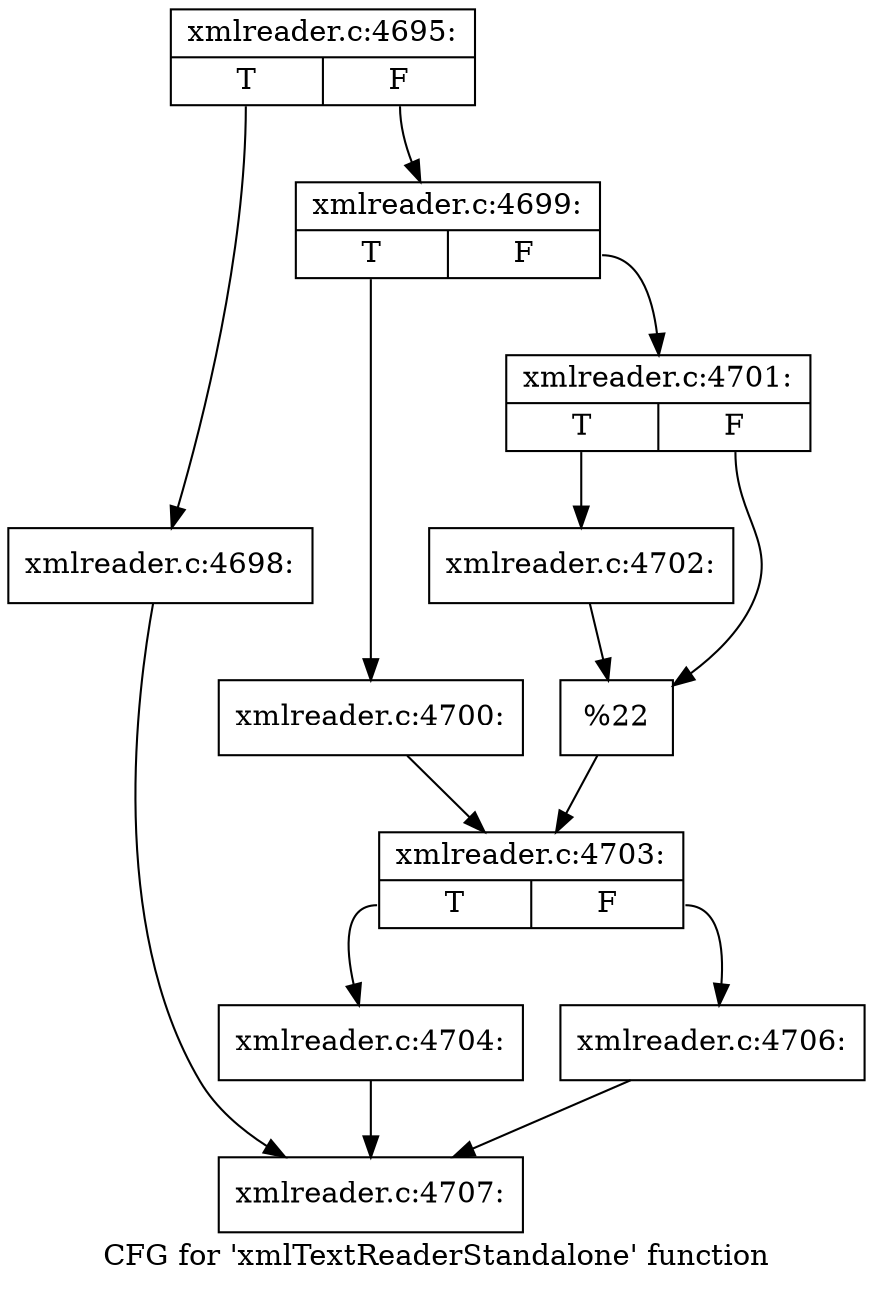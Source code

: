 digraph "CFG for 'xmlTextReaderStandalone' function" {
	label="CFG for 'xmlTextReaderStandalone' function";

	Node0x48a86b0 [shape=record,label="{xmlreader.c:4695:|{<s0>T|<s1>F}}"];
	Node0x48a86b0:s0 -> Node0x48a83c0;
	Node0x48a86b0:s1 -> Node0x48a8410;
	Node0x48a83c0 [shape=record,label="{xmlreader.c:4698:}"];
	Node0x48a83c0 -> Node0x48aa0e0;
	Node0x48a8410 [shape=record,label="{xmlreader.c:4699:|{<s0>T|<s1>F}}"];
	Node0x48a8410:s0 -> Node0x48abba0;
	Node0x48a8410:s1 -> Node0x48abc40;
	Node0x48abba0 [shape=record,label="{xmlreader.c:4700:}"];
	Node0x48abba0 -> Node0x48abbf0;
	Node0x48abc40 [shape=record,label="{xmlreader.c:4701:|{<s0>T|<s1>F}}"];
	Node0x48abc40:s0 -> Node0x48ac360;
	Node0x48abc40:s1 -> Node0x48ac3b0;
	Node0x48ac360 [shape=record,label="{xmlreader.c:4702:}"];
	Node0x48ac360 -> Node0x48ac3b0;
	Node0x48ac3b0 [shape=record,label="{%22}"];
	Node0x48ac3b0 -> Node0x48abbf0;
	Node0x48abbf0 [shape=record,label="{xmlreader.c:4703:|{<s0>T|<s1>F}}"];
	Node0x48abbf0:s0 -> Node0x48accc0;
	Node0x48abbf0:s1 -> Node0x48acd10;
	Node0x48accc0 [shape=record,label="{xmlreader.c:4704:}"];
	Node0x48accc0 -> Node0x48aa0e0;
	Node0x48acd10 [shape=record,label="{xmlreader.c:4706:}"];
	Node0x48acd10 -> Node0x48aa0e0;
	Node0x48aa0e0 [shape=record,label="{xmlreader.c:4707:}"];
}
